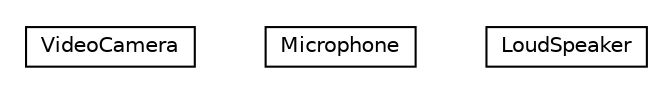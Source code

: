 #!/usr/local/bin/dot
#
# Class diagram 
# Generated by UMLGraph version R5_6-24-gf6e263 (http://www.umlgraph.org/)
#

digraph G {
	edge [fontname="Helvetica",fontsize=10,labelfontname="Helvetica",labelfontsize=10];
	node [fontname="Helvetica",fontsize=10,shape=plaintext];
	nodesep=0.25;
	ranksep=0.5;
	// org.universAAL.ontology.av.device.VideoCamera
	c12278 [label=<<table title="org.universAAL.ontology.av.device.VideoCamera" border="0" cellborder="1" cellspacing="0" cellpadding="2" port="p" href="./VideoCamera.html">
		<tr><td><table border="0" cellspacing="0" cellpadding="1">
<tr><td align="center" balign="center"> VideoCamera </td></tr>
		</table></td></tr>
		</table>>, URL="./VideoCamera.html", fontname="Helvetica", fontcolor="black", fontsize=10.0];
	// org.universAAL.ontology.av.device.Microphone
	c12279 [label=<<table title="org.universAAL.ontology.av.device.Microphone" border="0" cellborder="1" cellspacing="0" cellpadding="2" port="p" href="./Microphone.html">
		<tr><td><table border="0" cellspacing="0" cellpadding="1">
<tr><td align="center" balign="center"> Microphone </td></tr>
		</table></td></tr>
		</table>>, URL="./Microphone.html", fontname="Helvetica", fontcolor="black", fontsize=10.0];
	// org.universAAL.ontology.av.device.LoudSpeaker
	c12280 [label=<<table title="org.universAAL.ontology.av.device.LoudSpeaker" border="0" cellborder="1" cellspacing="0" cellpadding="2" port="p" href="./LoudSpeaker.html">
		<tr><td><table border="0" cellspacing="0" cellpadding="1">
<tr><td align="center" balign="center"> LoudSpeaker </td></tr>
		</table></td></tr>
		</table>>, URL="./LoudSpeaker.html", fontname="Helvetica", fontcolor="black", fontsize=10.0];
}

